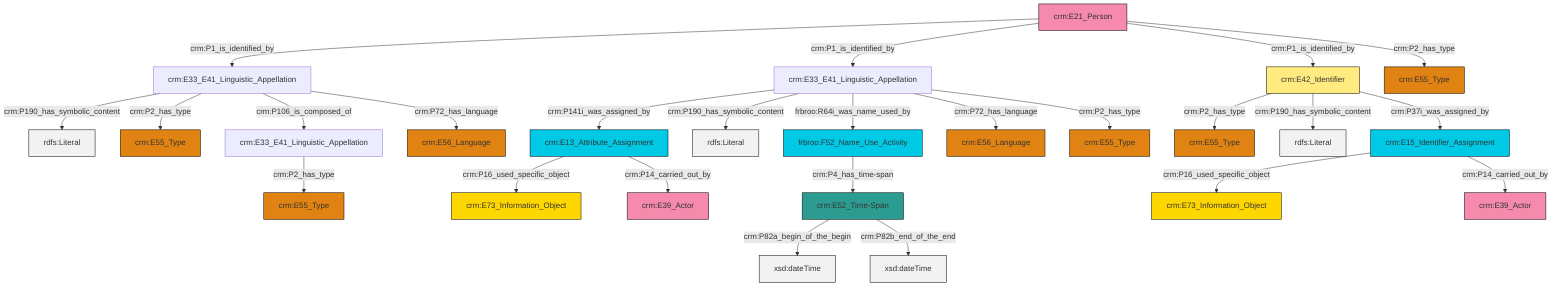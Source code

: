 graph TD
classDef Literal fill:#f2f2f2,stroke:#000000;
classDef CRM_Entity fill:#FFFFFF,stroke:#000000;
classDef Temporal_Entity fill:#00C9E6, stroke:#000000;
classDef Type fill:#E18312, stroke:#000000;
classDef Time-Span fill:#2C9C91, stroke:#000000;
classDef Appellation fill:#FFEB7F, stroke:#000000;
classDef Place fill:#008836, stroke:#000000;
classDef Persistent_Item fill:#B266B2, stroke:#000000;
classDef Conceptual_Object fill:#FFD700, stroke:#000000;
classDef Physical_Thing fill:#D2B48C, stroke:#000000;
classDef Actor fill:#f58aad, stroke:#000000;
classDef PC_Classes fill:#4ce600, stroke:#000000;
classDef Multi fill:#cccccc,stroke:#000000;

4["crm:E42_Identifier"]:::Appellation -->|crm:P2_has_type| 5["crm:E55_Type"]:::Type
6["crm:E52_Time-Span"]:::Time-Span -->|crm:P82a_begin_of_the_begin| 7[xsd:dateTime]:::Literal
9["crm:E33_E41_Linguistic_Appellation"]:::Default -->|crm:P141i_was_assigned_by| 10["crm:E13_Attribute_Assignment"]:::Temporal_Entity
0["crm:E33_E41_Linguistic_Appellation"]:::Default -->|crm:P190_has_symbolic_content| 11[rdfs:Literal]:::Literal
10["crm:E13_Attribute_Assignment"]:::Temporal_Entity -->|crm:P16_used_specific_object| 12["crm:E73_Information_Object"]:::Conceptual_Object
15["crm:E33_E41_Linguistic_Appellation"]:::Default -->|crm:P2_has_type| 16["crm:E55_Type"]:::Type
9["crm:E33_E41_Linguistic_Appellation"]:::Default -->|crm:P190_has_symbolic_content| 17[rdfs:Literal]:::Literal
4["crm:E42_Identifier"]:::Appellation -->|crm:P190_has_symbolic_content| 18[rdfs:Literal]:::Literal
0["crm:E33_E41_Linguistic_Appellation"]:::Default -->|crm:P2_has_type| 21["crm:E55_Type"]:::Type
25["crm:E21_Person"]:::Actor -->|crm:P1_is_identified_by| 0["crm:E33_E41_Linguistic_Appellation"]:::Default
10["crm:E13_Attribute_Assignment"]:::Temporal_Entity -->|crm:P14_carried_out_by| 23["crm:E39_Actor"]:::Actor
4["crm:E42_Identifier"]:::Appellation -->|crm:P37i_was_assigned_by| 29["crm:E15_Identifier_Assignment"]:::Temporal_Entity
2["frbroo:F52_Name_Use_Activity"]:::Temporal_Entity -->|crm:P4_has_time-span| 6["crm:E52_Time-Span"]:::Time-Span
29["crm:E15_Identifier_Assignment"]:::Temporal_Entity -->|crm:P16_used_specific_object| 26["crm:E73_Information_Object"]:::Conceptual_Object
9["crm:E33_E41_Linguistic_Appellation"]:::Default -->|frbroo:R64i_was_name_used_by| 2["frbroo:F52_Name_Use_Activity"]:::Temporal_Entity
25["crm:E21_Person"]:::Actor -->|crm:P1_is_identified_by| 9["crm:E33_E41_Linguistic_Appellation"]:::Default
25["crm:E21_Person"]:::Actor -->|crm:P1_is_identified_by| 4["crm:E42_Identifier"]:::Appellation
0["crm:E33_E41_Linguistic_Appellation"]:::Default -->|crm:P106_is_composed_of| 15["crm:E33_E41_Linguistic_Appellation"]:::Default
9["crm:E33_E41_Linguistic_Appellation"]:::Default -->|crm:P72_has_language| 33["crm:E56_Language"]:::Type
0["crm:E33_E41_Linguistic_Appellation"]:::Default -->|crm:P72_has_language| 19["crm:E56_Language"]:::Type
6["crm:E52_Time-Span"]:::Time-Span -->|crm:P82b_end_of_the_end| 40[xsd:dateTime]:::Literal
9["crm:E33_E41_Linguistic_Appellation"]:::Default -->|crm:P2_has_type| 35["crm:E55_Type"]:::Type
25["crm:E21_Person"]:::Actor -->|crm:P2_has_type| 13["crm:E55_Type"]:::Type
29["crm:E15_Identifier_Assignment"]:::Temporal_Entity -->|crm:P14_carried_out_by| 37["crm:E39_Actor"]:::Actor